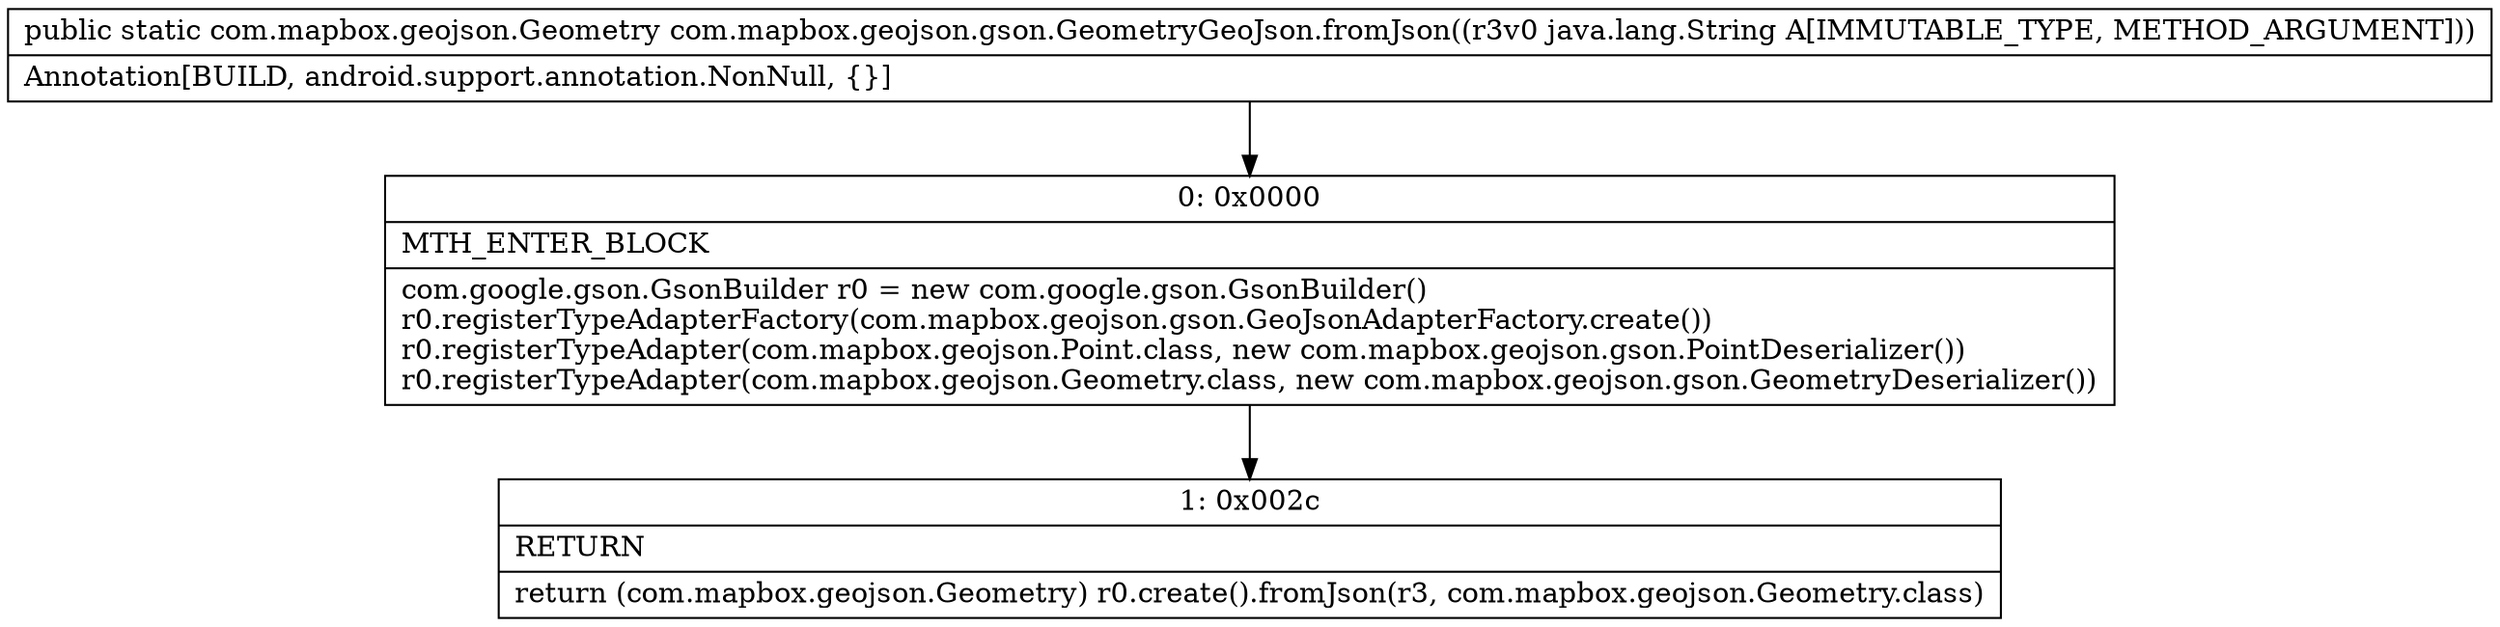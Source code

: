 digraph "CFG forcom.mapbox.geojson.gson.GeometryGeoJson.fromJson(Ljava\/lang\/String;)Lcom\/mapbox\/geojson\/Geometry;" {
Node_0 [shape=record,label="{0\:\ 0x0000|MTH_ENTER_BLOCK\l|com.google.gson.GsonBuilder r0 = new com.google.gson.GsonBuilder()\lr0.registerTypeAdapterFactory(com.mapbox.geojson.gson.GeoJsonAdapterFactory.create())\lr0.registerTypeAdapter(com.mapbox.geojson.Point.class, new com.mapbox.geojson.gson.PointDeserializer())\lr0.registerTypeAdapter(com.mapbox.geojson.Geometry.class, new com.mapbox.geojson.gson.GeometryDeserializer())\l}"];
Node_1 [shape=record,label="{1\:\ 0x002c|RETURN\l|return (com.mapbox.geojson.Geometry) r0.create().fromJson(r3, com.mapbox.geojson.Geometry.class)\l}"];
MethodNode[shape=record,label="{public static com.mapbox.geojson.Geometry com.mapbox.geojson.gson.GeometryGeoJson.fromJson((r3v0 java.lang.String A[IMMUTABLE_TYPE, METHOD_ARGUMENT]))  | Annotation[BUILD, android.support.annotation.NonNull, \{\}]\l}"];
MethodNode -> Node_0;
Node_0 -> Node_1;
}

